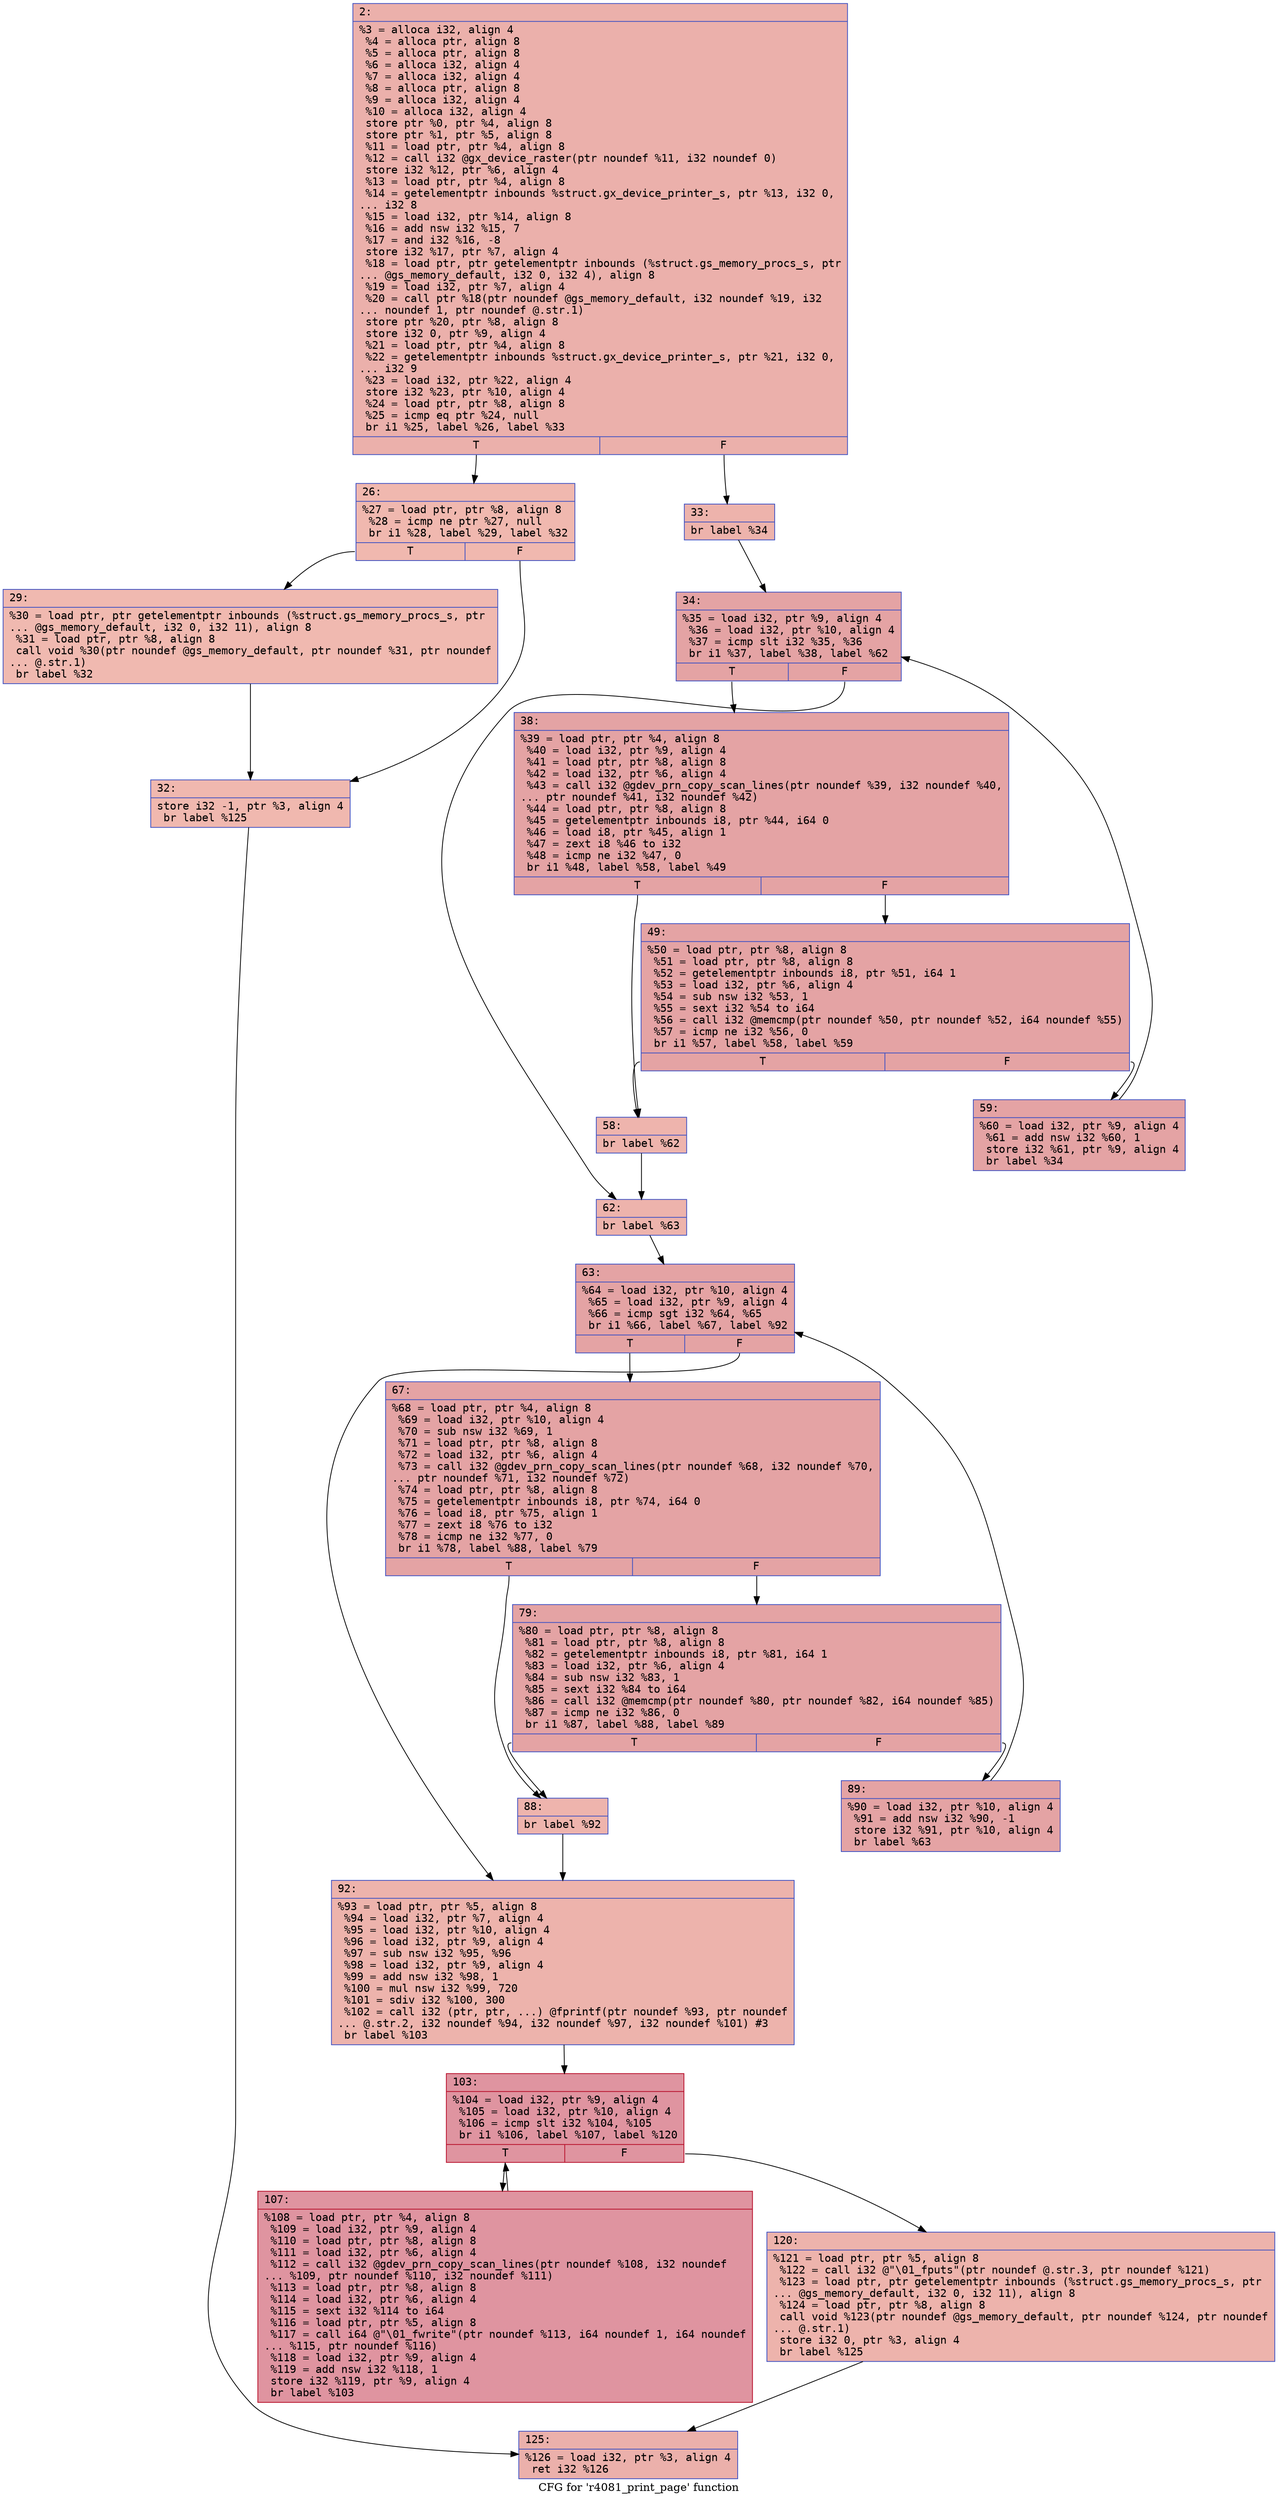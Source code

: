 digraph "CFG for 'r4081_print_page' function" {
	label="CFG for 'r4081_print_page' function";

	Node0x6000018c2080 [shape=record,color="#3d50c3ff", style=filled, fillcolor="#d24b4070" fontname="Courier",label="{2:\l|  %3 = alloca i32, align 4\l  %4 = alloca ptr, align 8\l  %5 = alloca ptr, align 8\l  %6 = alloca i32, align 4\l  %7 = alloca i32, align 4\l  %8 = alloca ptr, align 8\l  %9 = alloca i32, align 4\l  %10 = alloca i32, align 4\l  store ptr %0, ptr %4, align 8\l  store ptr %1, ptr %5, align 8\l  %11 = load ptr, ptr %4, align 8\l  %12 = call i32 @gx_device_raster(ptr noundef %11, i32 noundef 0)\l  store i32 %12, ptr %6, align 4\l  %13 = load ptr, ptr %4, align 8\l  %14 = getelementptr inbounds %struct.gx_device_printer_s, ptr %13, i32 0,\l... i32 8\l  %15 = load i32, ptr %14, align 8\l  %16 = add nsw i32 %15, 7\l  %17 = and i32 %16, -8\l  store i32 %17, ptr %7, align 4\l  %18 = load ptr, ptr getelementptr inbounds (%struct.gs_memory_procs_s, ptr\l... @gs_memory_default, i32 0, i32 4), align 8\l  %19 = load i32, ptr %7, align 4\l  %20 = call ptr %18(ptr noundef @gs_memory_default, i32 noundef %19, i32\l... noundef 1, ptr noundef @.str.1)\l  store ptr %20, ptr %8, align 8\l  store i32 0, ptr %9, align 4\l  %21 = load ptr, ptr %4, align 8\l  %22 = getelementptr inbounds %struct.gx_device_printer_s, ptr %21, i32 0,\l... i32 9\l  %23 = load i32, ptr %22, align 4\l  store i32 %23, ptr %10, align 4\l  %24 = load ptr, ptr %8, align 8\l  %25 = icmp eq ptr %24, null\l  br i1 %25, label %26, label %33\l|{<s0>T|<s1>F}}"];
	Node0x6000018c2080:s0 -> Node0x6000018c20d0[tooltip="2 -> 26\nProbability 37.50%" ];
	Node0x6000018c2080:s1 -> Node0x6000018c21c0[tooltip="2 -> 33\nProbability 62.50%" ];
	Node0x6000018c20d0 [shape=record,color="#3d50c3ff", style=filled, fillcolor="#dc5d4a70" fontname="Courier",label="{26:\l|  %27 = load ptr, ptr %8, align 8\l  %28 = icmp ne ptr %27, null\l  br i1 %28, label %29, label %32\l|{<s0>T|<s1>F}}"];
	Node0x6000018c20d0:s0 -> Node0x6000018c2120[tooltip="26 -> 29\nProbability 62.50%" ];
	Node0x6000018c20d0:s1 -> Node0x6000018c2170[tooltip="26 -> 32\nProbability 37.50%" ];
	Node0x6000018c2120 [shape=record,color="#3d50c3ff", style=filled, fillcolor="#de614d70" fontname="Courier",label="{29:\l|  %30 = load ptr, ptr getelementptr inbounds (%struct.gs_memory_procs_s, ptr\l... @gs_memory_default, i32 0, i32 11), align 8\l  %31 = load ptr, ptr %8, align 8\l  call void %30(ptr noundef @gs_memory_default, ptr noundef %31, ptr noundef\l... @.str.1)\l  br label %32\l}"];
	Node0x6000018c2120 -> Node0x6000018c2170[tooltip="29 -> 32\nProbability 100.00%" ];
	Node0x6000018c2170 [shape=record,color="#3d50c3ff", style=filled, fillcolor="#dc5d4a70" fontname="Courier",label="{32:\l|  store i32 -1, ptr %3, align 4\l  br label %125\l}"];
	Node0x6000018c2170 -> Node0x6000018c26c0[tooltip="32 -> 125\nProbability 100.00%" ];
	Node0x6000018c21c0 [shape=record,color="#3d50c3ff", style=filled, fillcolor="#d6524470" fontname="Courier",label="{33:\l|  br label %34\l}"];
	Node0x6000018c21c0 -> Node0x6000018c2210[tooltip="33 -> 34\nProbability 100.00%" ];
	Node0x6000018c2210 [shape=record,color="#3d50c3ff", style=filled, fillcolor="#c32e3170" fontname="Courier",label="{34:\l|  %35 = load i32, ptr %9, align 4\l  %36 = load i32, ptr %10, align 4\l  %37 = icmp slt i32 %35, %36\l  br i1 %37, label %38, label %62\l|{<s0>T|<s1>F}}"];
	Node0x6000018c2210:s0 -> Node0x6000018c2260[tooltip="34 -> 38\nProbability 96.88%" ];
	Node0x6000018c2210:s1 -> Node0x6000018c23a0[tooltip="34 -> 62\nProbability 3.12%" ];
	Node0x6000018c2260 [shape=record,color="#3d50c3ff", style=filled, fillcolor="#c32e3170" fontname="Courier",label="{38:\l|  %39 = load ptr, ptr %4, align 8\l  %40 = load i32, ptr %9, align 4\l  %41 = load ptr, ptr %8, align 8\l  %42 = load i32, ptr %6, align 4\l  %43 = call i32 @gdev_prn_copy_scan_lines(ptr noundef %39, i32 noundef %40,\l... ptr noundef %41, i32 noundef %42)\l  %44 = load ptr, ptr %8, align 8\l  %45 = getelementptr inbounds i8, ptr %44, i64 0\l  %46 = load i8, ptr %45, align 1\l  %47 = zext i8 %46 to i32\l  %48 = icmp ne i32 %47, 0\l  br i1 %48, label %58, label %49\l|{<s0>T|<s1>F}}"];
	Node0x6000018c2260:s0 -> Node0x6000018c2300[tooltip="38 -> 58\nProbability 3.12%" ];
	Node0x6000018c2260:s1 -> Node0x6000018c22b0[tooltip="38 -> 49\nProbability 96.88%" ];
	Node0x6000018c22b0 [shape=record,color="#3d50c3ff", style=filled, fillcolor="#c32e3170" fontname="Courier",label="{49:\l|  %50 = load ptr, ptr %8, align 8\l  %51 = load ptr, ptr %8, align 8\l  %52 = getelementptr inbounds i8, ptr %51, i64 1\l  %53 = load i32, ptr %6, align 4\l  %54 = sub nsw i32 %53, 1\l  %55 = sext i32 %54 to i64\l  %56 = call i32 @memcmp(ptr noundef %50, ptr noundef %52, i64 noundef %55)\l  %57 = icmp ne i32 %56, 0\l  br i1 %57, label %58, label %59\l|{<s0>T|<s1>F}}"];
	Node0x6000018c22b0:s0 -> Node0x6000018c2300[tooltip="49 -> 58\nProbability 3.12%" ];
	Node0x6000018c22b0:s1 -> Node0x6000018c2350[tooltip="49 -> 59\nProbability 96.88%" ];
	Node0x6000018c2300 [shape=record,color="#3d50c3ff", style=filled, fillcolor="#d8564670" fontname="Courier",label="{58:\l|  br label %62\l}"];
	Node0x6000018c2300 -> Node0x6000018c23a0[tooltip="58 -> 62\nProbability 100.00%" ];
	Node0x6000018c2350 [shape=record,color="#3d50c3ff", style=filled, fillcolor="#c32e3170" fontname="Courier",label="{59:\l|  %60 = load i32, ptr %9, align 4\l  %61 = add nsw i32 %60, 1\l  store i32 %61, ptr %9, align 4\l  br label %34\l}"];
	Node0x6000018c2350 -> Node0x6000018c2210[tooltip="59 -> 34\nProbability 100.00%" ];
	Node0x6000018c23a0 [shape=record,color="#3d50c3ff", style=filled, fillcolor="#d6524470" fontname="Courier",label="{62:\l|  br label %63\l}"];
	Node0x6000018c23a0 -> Node0x6000018c23f0[tooltip="62 -> 63\nProbability 100.00%" ];
	Node0x6000018c23f0 [shape=record,color="#3d50c3ff", style=filled, fillcolor="#c32e3170" fontname="Courier",label="{63:\l|  %64 = load i32, ptr %10, align 4\l  %65 = load i32, ptr %9, align 4\l  %66 = icmp sgt i32 %64, %65\l  br i1 %66, label %67, label %92\l|{<s0>T|<s1>F}}"];
	Node0x6000018c23f0:s0 -> Node0x6000018c2440[tooltip="63 -> 67\nProbability 96.88%" ];
	Node0x6000018c23f0:s1 -> Node0x6000018c2580[tooltip="63 -> 92\nProbability 3.12%" ];
	Node0x6000018c2440 [shape=record,color="#3d50c3ff", style=filled, fillcolor="#c32e3170" fontname="Courier",label="{67:\l|  %68 = load ptr, ptr %4, align 8\l  %69 = load i32, ptr %10, align 4\l  %70 = sub nsw i32 %69, 1\l  %71 = load ptr, ptr %8, align 8\l  %72 = load i32, ptr %6, align 4\l  %73 = call i32 @gdev_prn_copy_scan_lines(ptr noundef %68, i32 noundef %70,\l... ptr noundef %71, i32 noundef %72)\l  %74 = load ptr, ptr %8, align 8\l  %75 = getelementptr inbounds i8, ptr %74, i64 0\l  %76 = load i8, ptr %75, align 1\l  %77 = zext i8 %76 to i32\l  %78 = icmp ne i32 %77, 0\l  br i1 %78, label %88, label %79\l|{<s0>T|<s1>F}}"];
	Node0x6000018c2440:s0 -> Node0x6000018c24e0[tooltip="67 -> 88\nProbability 3.12%" ];
	Node0x6000018c2440:s1 -> Node0x6000018c2490[tooltip="67 -> 79\nProbability 96.88%" ];
	Node0x6000018c2490 [shape=record,color="#3d50c3ff", style=filled, fillcolor="#c32e3170" fontname="Courier",label="{79:\l|  %80 = load ptr, ptr %8, align 8\l  %81 = load ptr, ptr %8, align 8\l  %82 = getelementptr inbounds i8, ptr %81, i64 1\l  %83 = load i32, ptr %6, align 4\l  %84 = sub nsw i32 %83, 1\l  %85 = sext i32 %84 to i64\l  %86 = call i32 @memcmp(ptr noundef %80, ptr noundef %82, i64 noundef %85)\l  %87 = icmp ne i32 %86, 0\l  br i1 %87, label %88, label %89\l|{<s0>T|<s1>F}}"];
	Node0x6000018c2490:s0 -> Node0x6000018c24e0[tooltip="79 -> 88\nProbability 3.12%" ];
	Node0x6000018c2490:s1 -> Node0x6000018c2530[tooltip="79 -> 89\nProbability 96.88%" ];
	Node0x6000018c24e0 [shape=record,color="#3d50c3ff", style=filled, fillcolor="#d8564670" fontname="Courier",label="{88:\l|  br label %92\l}"];
	Node0x6000018c24e0 -> Node0x6000018c2580[tooltip="88 -> 92\nProbability 100.00%" ];
	Node0x6000018c2530 [shape=record,color="#3d50c3ff", style=filled, fillcolor="#c32e3170" fontname="Courier",label="{89:\l|  %90 = load i32, ptr %10, align 4\l  %91 = add nsw i32 %90, -1\l  store i32 %91, ptr %10, align 4\l  br label %63\l}"];
	Node0x6000018c2530 -> Node0x6000018c23f0[tooltip="89 -> 63\nProbability 100.00%" ];
	Node0x6000018c2580 [shape=record,color="#3d50c3ff", style=filled, fillcolor="#d6524470" fontname="Courier",label="{92:\l|  %93 = load ptr, ptr %5, align 8\l  %94 = load i32, ptr %7, align 4\l  %95 = load i32, ptr %10, align 4\l  %96 = load i32, ptr %9, align 4\l  %97 = sub nsw i32 %95, %96\l  %98 = load i32, ptr %9, align 4\l  %99 = add nsw i32 %98, 1\l  %100 = mul nsw i32 %99, 720\l  %101 = sdiv i32 %100, 300\l  %102 = call i32 (ptr, ptr, ...) @fprintf(ptr noundef %93, ptr noundef\l... @.str.2, i32 noundef %94, i32 noundef %97, i32 noundef %101) #3\l  br label %103\l}"];
	Node0x6000018c2580 -> Node0x6000018c25d0[tooltip="92 -> 103\nProbability 100.00%" ];
	Node0x6000018c25d0 [shape=record,color="#b70d28ff", style=filled, fillcolor="#b70d2870" fontname="Courier",label="{103:\l|  %104 = load i32, ptr %9, align 4\l  %105 = load i32, ptr %10, align 4\l  %106 = icmp slt i32 %104, %105\l  br i1 %106, label %107, label %120\l|{<s0>T|<s1>F}}"];
	Node0x6000018c25d0:s0 -> Node0x6000018c2620[tooltip="103 -> 107\nProbability 96.88%" ];
	Node0x6000018c25d0:s1 -> Node0x6000018c2670[tooltip="103 -> 120\nProbability 3.12%" ];
	Node0x6000018c2620 [shape=record,color="#b70d28ff", style=filled, fillcolor="#b70d2870" fontname="Courier",label="{107:\l|  %108 = load ptr, ptr %4, align 8\l  %109 = load i32, ptr %9, align 4\l  %110 = load ptr, ptr %8, align 8\l  %111 = load i32, ptr %6, align 4\l  %112 = call i32 @gdev_prn_copy_scan_lines(ptr noundef %108, i32 noundef\l... %109, ptr noundef %110, i32 noundef %111)\l  %113 = load ptr, ptr %8, align 8\l  %114 = load i32, ptr %6, align 4\l  %115 = sext i32 %114 to i64\l  %116 = load ptr, ptr %5, align 8\l  %117 = call i64 @\"\\01_fwrite\"(ptr noundef %113, i64 noundef 1, i64 noundef\l... %115, ptr noundef %116)\l  %118 = load i32, ptr %9, align 4\l  %119 = add nsw i32 %118, 1\l  store i32 %119, ptr %9, align 4\l  br label %103\l}"];
	Node0x6000018c2620 -> Node0x6000018c25d0[tooltip="107 -> 103\nProbability 100.00%" ];
	Node0x6000018c2670 [shape=record,color="#3d50c3ff", style=filled, fillcolor="#d6524470" fontname="Courier",label="{120:\l|  %121 = load ptr, ptr %5, align 8\l  %122 = call i32 @\"\\01_fputs\"(ptr noundef @.str.3, ptr noundef %121)\l  %123 = load ptr, ptr getelementptr inbounds (%struct.gs_memory_procs_s, ptr\l... @gs_memory_default, i32 0, i32 11), align 8\l  %124 = load ptr, ptr %8, align 8\l  call void %123(ptr noundef @gs_memory_default, ptr noundef %124, ptr noundef\l... @.str.1)\l  store i32 0, ptr %3, align 4\l  br label %125\l}"];
	Node0x6000018c2670 -> Node0x6000018c26c0[tooltip="120 -> 125\nProbability 100.00%" ];
	Node0x6000018c26c0 [shape=record,color="#3d50c3ff", style=filled, fillcolor="#d24b4070" fontname="Courier",label="{125:\l|  %126 = load i32, ptr %3, align 4\l  ret i32 %126\l}"];
}
